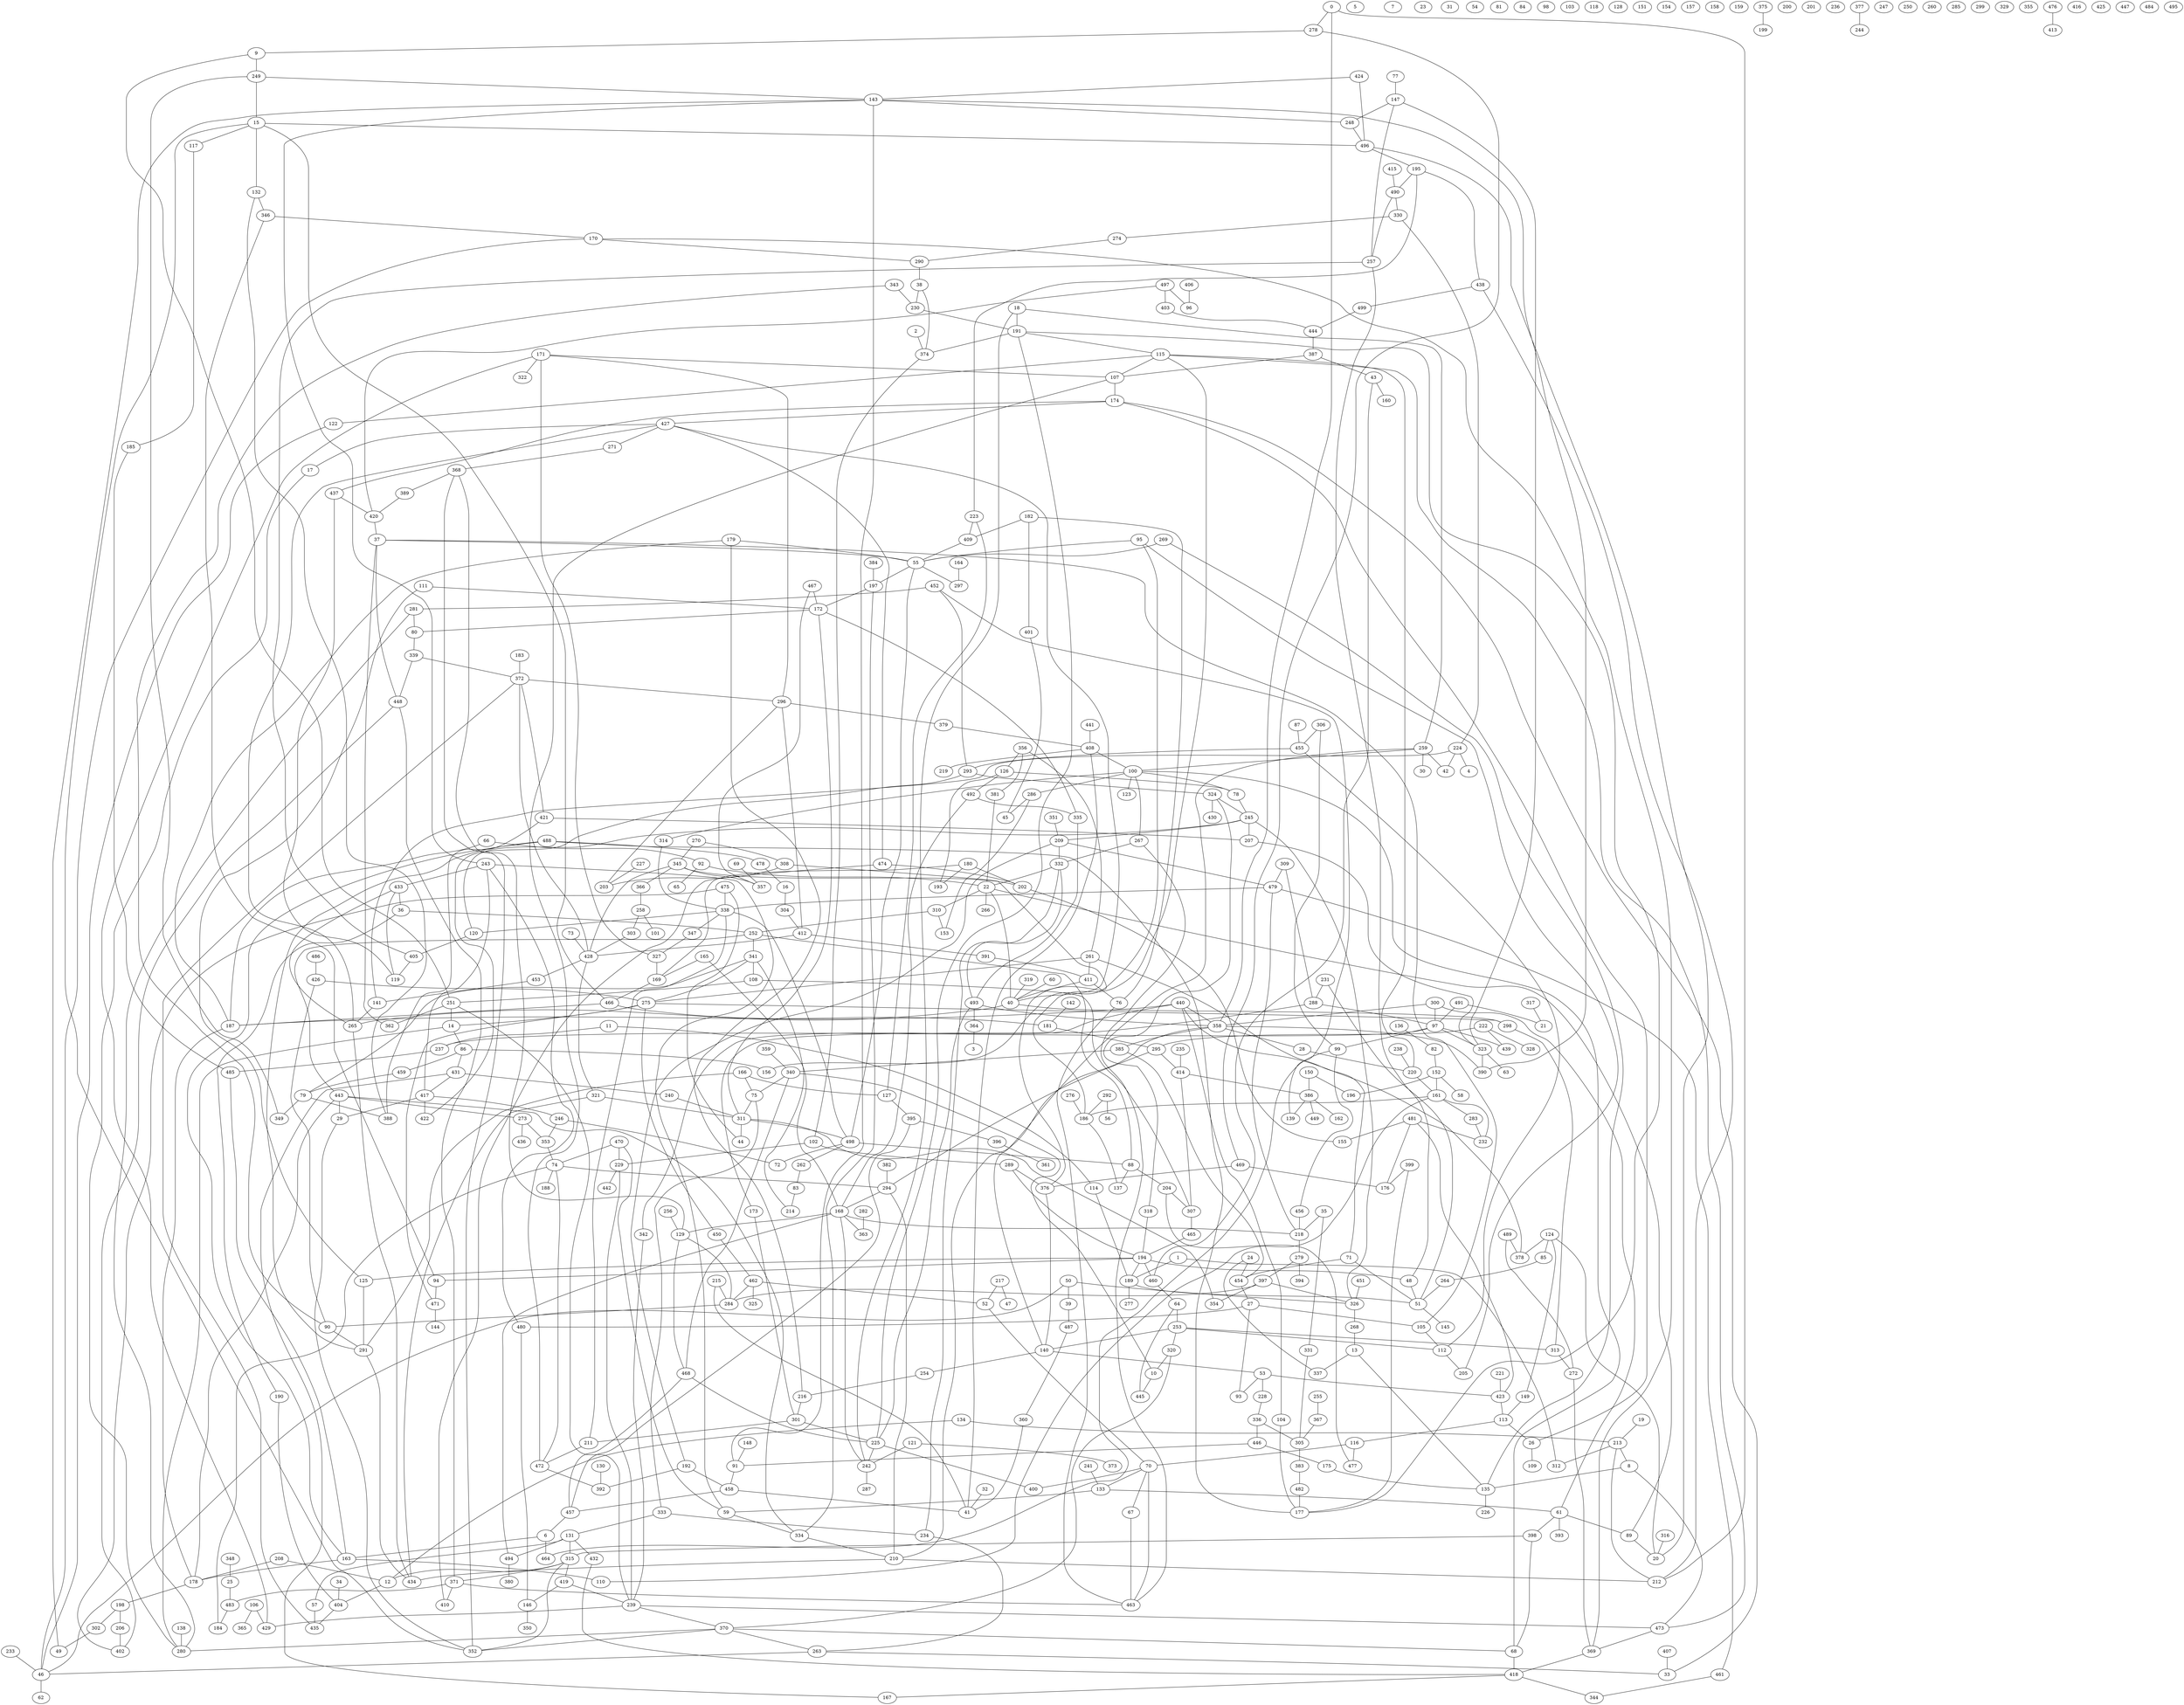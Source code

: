 graph {
	0 [label=0]
	1 [label=1]
	2 [label=2]
	3 [label=3]
	4 [label=4]
	5 [label=5]
	6 [label=6]
	7 [label=7]
	8 [label=8]
	9 [label=9]
	10 [label=10]
	11 [label=11]
	12 [label=12]
	13 [label=13]
	14 [label=14]
	15 [label=15]
	16 [label=16]
	17 [label=17]
	18 [label=18]
	19 [label=19]
	20 [label=20]
	21 [label=21]
	22 [label=22]
	23 [label=23]
	24 [label=24]
	25 [label=25]
	26 [label=26]
	27 [label=27]
	28 [label=28]
	29 [label=29]
	30 [label=30]
	31 [label=31]
	32 [label=32]
	33 [label=33]
	34 [label=34]
	35 [label=35]
	36 [label=36]
	37 [label=37]
	38 [label=38]
	39 [label=39]
	40 [label=40]
	41 [label=41]
	42 [label=42]
	43 [label=43]
	44 [label=44]
	45 [label=45]
	46 [label=46]
	47 [label=47]
	48 [label=48]
	49 [label=49]
	50 [label=50]
	51 [label=51]
	52 [label=52]
	53 [label=53]
	54 [label=54]
	55 [label=55]
	56 [label=56]
	57 [label=57]
	58 [label=58]
	59 [label=59]
	60 [label=60]
	61 [label=61]
	62 [label=62]
	63 [label=63]
	64 [label=64]
	65 [label=65]
	66 [label=66]
	67 [label=67]
	68 [label=68]
	69 [label=69]
	70 [label=70]
	71 [label=71]
	72 [label=72]
	73 [label=73]
	74 [label=74]
	75 [label=75]
	76 [label=76]
	77 [label=77]
	78 [label=78]
	79 [label=79]
	80 [label=80]
	81 [label=81]
	82 [label=82]
	83 [label=83]
	84 [label=84]
	85 [label=85]
	86 [label=86]
	87 [label=87]
	88 [label=88]
	89 [label=89]
	90 [label=90]
	91 [label=91]
	92 [label=92]
	93 [label=93]
	94 [label=94]
	95 [label=95]
	96 [label=96]
	97 [label=97]
	98 [label=98]
	99 [label=99]
	100 [label=100]
	101 [label=101]
	102 [label=102]
	103 [label=103]
	104 [label=104]
	105 [label=105]
	106 [label=106]
	107 [label=107]
	108 [label=108]
	109 [label=109]
	110 [label=110]
	111 [label=111]
	112 [label=112]
	113 [label=113]
	114 [label=114]
	115 [label=115]
	116 [label=116]
	117 [label=117]
	118 [label=118]
	119 [label=119]
	120 [label=120]
	121 [label=121]
	122 [label=122]
	123 [label=123]
	124 [label=124]
	125 [label=125]
	126 [label=126]
	127 [label=127]
	128 [label=128]
	129 [label=129]
	130 [label=130]
	131 [label=131]
	132 [label=132]
	133 [label=133]
	134 [label=134]
	135 [label=135]
	136 [label=136]
	137 [label=137]
	138 [label=138]
	139 [label=139]
	140 [label=140]
	141 [label=141]
	142 [label=142]
	143 [label=143]
	144 [label=144]
	145 [label=145]
	146 [label=146]
	147 [label=147]
	148 [label=148]
	149 [label=149]
	150 [label=150]
	151 [label=151]
	152 [label=152]
	153 [label=153]
	154 [label=154]
	155 [label=155]
	156 [label=156]
	157 [label=157]
	158 [label=158]
	159 [label=159]
	160 [label=160]
	161 [label=161]
	162 [label=162]
	163 [label=163]
	164 [label=164]
	165 [label=165]
	166 [label=166]
	167 [label=167]
	168 [label=168]
	169 [label=169]
	170 [label=170]
	171 [label=171]
	172 [label=172]
	173 [label=173]
	174 [label=174]
	175 [label=175]
	176 [label=176]
	177 [label=177]
	178 [label=178]
	179 [label=179]
	180 [label=180]
	181 [label=181]
	182 [label=182]
	183 [label=183]
	184 [label=184]
	185 [label=185]
	186 [label=186]
	187 [label=187]
	188 [label=188]
	189 [label=189]
	190 [label=190]
	191 [label=191]
	192 [label=192]
	193 [label=193]
	194 [label=194]
	195 [label=195]
	196 [label=196]
	197 [label=197]
	198 [label=198]
	199 [label=199]
	200 [label=200]
	201 [label=201]
	202 [label=202]
	203 [label=203]
	204 [label=204]
	205 [label=205]
	206 [label=206]
	207 [label=207]
	208 [label=208]
	209 [label=209]
	210 [label=210]
	211 [label=211]
	212 [label=212]
	213 [label=213]
	214 [label=214]
	215 [label=215]
	216 [label=216]
	217 [label=217]
	218 [label=218]
	219 [label=219]
	220 [label=220]
	221 [label=221]
	222 [label=222]
	223 [label=223]
	224 [label=224]
	225 [label=225]
	226 [label=226]
	227 [label=227]
	228 [label=228]
	229 [label=229]
	230 [label=230]
	231 [label=231]
	232 [label=232]
	233 [label=233]
	234 [label=234]
	235 [label=235]
	236 [label=236]
	237 [label=237]
	238 [label=238]
	239 [label=239]
	240 [label=240]
	241 [label=241]
	242 [label=242]
	243 [label=243]
	244 [label=244]
	245 [label=245]
	246 [label=246]
	247 [label=247]
	248 [label=248]
	249 [label=249]
	250 [label=250]
	251 [label=251]
	252 [label=252]
	253 [label=253]
	254 [label=254]
	255 [label=255]
	256 [label=256]
	257 [label=257]
	258 [label=258]
	259 [label=259]
	260 [label=260]
	261 [label=261]
	262 [label=262]
	263 [label=263]
	264 [label=264]
	265 [label=265]
	266 [label=266]
	267 [label=267]
	268 [label=268]
	269 [label=269]
	270 [label=270]
	271 [label=271]
	272 [label=272]
	273 [label=273]
	274 [label=274]
	275 [label=275]
	276 [label=276]
	277 [label=277]
	278 [label=278]
	279 [label=279]
	280 [label=280]
	281 [label=281]
	282 [label=282]
	283 [label=283]
	284 [label=284]
	285 [label=285]
	286 [label=286]
	287 [label=287]
	288 [label=288]
	289 [label=289]
	290 [label=290]
	291 [label=291]
	292 [label=292]
	293 [label=293]
	294 [label=294]
	295 [label=295]
	296 [label=296]
	297 [label=297]
	298 [label=298]
	299 [label=299]
	300 [label=300]
	301 [label=301]
	302 [label=302]
	303 [label=303]
	304 [label=304]
	305 [label=305]
	306 [label=306]
	307 [label=307]
	308 [label=308]
	309 [label=309]
	310 [label=310]
	311 [label=311]
	312 [label=312]
	313 [label=313]
	314 [label=314]
	315 [label=315]
	316 [label=316]
	317 [label=317]
	318 [label=318]
	319 [label=319]
	320 [label=320]
	321 [label=321]
	322 [label=322]
	323 [label=323]
	324 [label=324]
	325 [label=325]
	326 [label=326]
	327 [label=327]
	328 [label=328]
	329 [label=329]
	330 [label=330]
	331 [label=331]
	332 [label=332]
	333 [label=333]
	334 [label=334]
	335 [label=335]
	336 [label=336]
	337 [label=337]
	338 [label=338]
	339 [label=339]
	340 [label=340]
	341 [label=341]
	342 [label=342]
	343 [label=343]
	344 [label=344]
	345 [label=345]
	346 [label=346]
	347 [label=347]
	348 [label=348]
	349 [label=349]
	350 [label=350]
	351 [label=351]
	352 [label=352]
	353 [label=353]
	354 [label=354]
	355 [label=355]
	356 [label=356]
	357 [label=357]
	358 [label=358]
	359 [label=359]
	360 [label=360]
	361 [label=361]
	362 [label=362]
	363 [label=363]
	364 [label=364]
	365 [label=365]
	366 [label=366]
	367 [label=367]
	368 [label=368]
	369 [label=369]
	370 [label=370]
	371 [label=371]
	372 [label=372]
	373 [label=373]
	374 [label=374]
	375 [label=375]
	376 [label=376]
	377 [label=377]
	378 [label=378]
	379 [label=379]
	380 [label=380]
	381 [label=381]
	382 [label=382]
	383 [label=383]
	384 [label=384]
	385 [label=385]
	386 [label=386]
	387 [label=387]
	388 [label=388]
	389 [label=389]
	390 [label=390]
	391 [label=391]
	392 [label=392]
	393 [label=393]
	394 [label=394]
	395 [label=395]
	396 [label=396]
	397 [label=397]
	398 [label=398]
	399 [label=399]
	400 [label=400]
	401 [label=401]
	402 [label=402]
	403 [label=403]
	404 [label=404]
	405 [label=405]
	406 [label=406]
	407 [label=407]
	408 [label=408]
	409 [label=409]
	410 [label=410]
	411 [label=411]
	412 [label=412]
	413 [label=413]
	414 [label=414]
	415 [label=415]
	416 [label=416]
	417 [label=417]
	418 [label=418]
	419 [label=419]
	420 [label=420]
	421 [label=421]
	422 [label=422]
	423 [label=423]
	424 [label=424]
	425 [label=425]
	426 [label=426]
	427 [label=427]
	428 [label=428]
	429 [label=429]
	430 [label=430]
	431 [label=431]
	432 [label=432]
	433 [label=433]
	434 [label=434]
	435 [label=435]
	436 [label=436]
	437 [label=437]
	438 [label=438]
	439 [label=439]
	440 [label=440]
	441 [label=441]
	442 [label=442]
	443 [label=443]
	444 [label=444]
	445 [label=445]
	446 [label=446]
	447 [label=447]
	448 [label=448]
	449 [label=449]
	450 [label=450]
	451 [label=451]
	452 [label=452]
	453 [label=453]
	454 [label=454]
	455 [label=455]
	456 [label=456]
	457 [label=457]
	458 [label=458]
	459 [label=459]
	460 [label=460]
	461 [label=461]
	462 [label=462]
	463 [label=463]
	464 [label=464]
	465 [label=465]
	466 [label=466]
	467 [label=467]
	468 [label=468]
	469 [label=469]
	470 [label=470]
	471 [label=471]
	472 [label=472]
	473 [label=473]
	474 [label=474]
	475 [label=475]
	476 [label=476]
	477 [label=477]
	478 [label=478]
	479 [label=479]
	480 [label=480]
	481 [label=481]
	482 [label=482]
	483 [label=483]
	484 [label=484]
	485 [label=485]
	486 [label=486]
	487 [label=487]
	488 [label=488]
	489 [label=489]
	490 [label=490]
	491 [label=491]
	492 [label=492]
	493 [label=493]
	494 [label=494]
	495 [label=495]
	496 [label=496]
	497 [label=497]
	498 [label=498]
	499 [label=499]
	465 -- 194
	296 -- 412
	300 -- 358
	245 -- 207
	304 -- 412
	387 -- 107
	440 -- 187
	323 -- 63
	376 -- 140
	472 -- 392
	315 -- 12
	383 -- 482
	341 -- 108
	368 -- 389
	195 -- 223
	171 -- 107
	291 -- 434
	131 -- 57
	462 -- 325
	263 -- 46
	408 -- 219
	70 -- 133
	97 -- 99
	148 -- 91
	275 -- 14
	107 -- 174
	288 -- 173
	481 -- 423
	338 -- 120
	340 -- 10
	243 -- 417
	332 -- 234
	475 -- 44
	286 -- 153
	257 -- 48
	192 -- 392
	50 -- 46
	275 -- 471
	100 -- 78
	85 -- 264
	92 -- 65
	142 -- 181
	466 -- 181
	278 -- 469
	172 -- 335
	342 -- 239
	411 -- 40
	370 -- 68
	132 -- 388
	467 -- 357
	61 -- 393
	170 -- 46
	243 -- 59
	486 -- 426
	452 -- 139
	462 -- 284
	70 -- 400
	185 -- 485
	476 -- 413
	140 -- 254
	186 -- 115
	458 -- 41
	149 -- 113
	470 -- 74
	270 -- 308
	191 -- 374
	414 -- 386
	152 -- 161
	418 -- 167
	311 -- 498
	468 -- 225
	213 -- 312
	14 -- 280
	208 -- 178
	242 -- 287
	267 -- 463
	483 -- 184
	446 -- 91
	421 -- 388
	189 -- 277
	432 -- 418
	268 -- 13
	245 -- 209
	173 -- 301
	186 -- 137
	300 -- 97
	444 -- 387
	493 -- 364
	345 -- 366
	209 -- 332
	178 -- 198
	168 -- 242
	174 -- 33
	223 -- 409
	428 -- 321
	232 -- 161
	80 -- 339
	397 -- 354
	367 -- 305
	445 -- 64
	41 -- 408
	90 -- 291
	227 -- 203
	77 -- 147
	353 -- 74
	318 -- 194
	102 -- 289
	182 -- 401
	488 -- 291
	414 -- 307
	370 -- 280
	253 -- 313
	22 -- 89
	348 -- 25
	202 -- 155
	207 -- 323
	191 -- 115
	345 -- 357
	251 -- 362
	488 -- 177
	198 -- 206
	46 -- 62
	374 -- 38
	372 -- 421
	310 -- 252
	161 -- 110
	479 -- 461
	147 -- 257
	448 -- 371
	6 -- 163
	18 -- 191
	279 -- 397
	24 -- 454
	341 -- 275
	333 -- 131
	433 -- 36
	396 -- 361
	129 -- 368
	177 -- 191
	37 -- 362
	372 -- 428
	417 -- 422
	298 -- 313
	471 -- 144
	441 -- 408
	273 -- 436
	182 -- 409
	107 -- 472
	497 -- 403
	261 -- 71
	275 -- 298
	487 -- 360
	97 -- 439
	40 -- 298
	239 -- 370
	35 -- 331
	259 -- 42
	356 -- 381
	466 -- 15
	408 -- 100
	459 -- 79
	209 -- 192
	332 -- 22
	309 -- 479
	286 -- 45
	124 -- 149
	281 -- 80
	197 -- 172
	489 -- 272
	283 -- 232
	356 -- 261
	411 -- 76
	475 -- 402
	274 -- 290
	211 -- 472
	181 -- 295
	79 -- 349
	273 -- 353
	52 -- 70
	73 -- 428
	164 -- 297
	317 -- 21
	18 -- 259
	293 -- 422
	48 -- 51
	288 -- 97
	253 -- 140
	220 -- 161
	209 -- 479
	214 -- 341
	116 -- 477
	187 -- 178
	307 -- 465
	251 -- 9
	494 -- 380
	395 -- 457
	327 -- 169
	403 -- 444
	66 -- 187
	335 -- 493
	311 -- 354
	491 -- 21
	379 -- 408
	420 -- 37
	150 -- 196
	356 -- 126
	347 -- 327
	75 -- 311
	385 -- 340
	292 -- 186
	437 -- 420
	100 -- 314
	171 -- 322
	431 -- 167
	409 -- 55
	143 -- 49
	182 -- 76
	208 -- 12
	170 -- 290
	67 -- 463
	183 -- 372
	133 -- 59
	470 -- 59
	493 -- 358
	385 -- 454
	474 -- 410
	121 -- 242
	352 -- 368
	180 -- 169
	166 -- 75
	24 -- 337
	296 -- 379
	8 -- 473
	88 -- 204
	270 -- 345
	35 -- 218
	131 -- 315
	86 -- 431
	404 -- 435
	256 -- 129
	36 -- 190
	426 -- 275
	366 -- 258
	69 -- 357
	40 -- 265
	319 -- 40
	246 -- 353
	259 -- 100
	130 -- 392
	18 -- 242
	234 -- 263
	147 -- 323
	443 -- 273
	397 -- 284
	71 -- 454
	331 -- 305
	412 -- 391
	253 -- 112
	320 -- 370
	496 -- 20
	213 -- 212
	97 -- 237
	224 -- 141
	68 -- 100
	22 -- 40
	115 -- 122
	79 -- 388
	82 -- 152
	238 -- 220
	345 -- 428
	168 -- 363
	462 -- 52
	281 -- 280
	100 -- 267
	120 -- 405
	257 -- 405
	469 -- 376
	1 -- 312
	326 -- 245
	381 -- 22
	372 -- 296
	195 -- 438
	470 -- 229
	0 -- 358
	179 -- 55
	427 -- 17
	108 -- 251
	117 -- 185
	481 -- 155
	370 -- 352
	401 -- 45
	36 -- 252
	127 -- 395
	374 -- 102
	330 -- 274
	455 -- 112
	57 -- 435
	262 -- 83
	100 -- 286
	431 -- 417
	121 -- 373
	38 -- 230
	222 -- 439
	140 -- 53
	166 -- 291
	95 -- 156
	95 -- 55
	76 -- 463
	343 -- 90
	229 -- 239
	294 -- 168
	115 -- 107
	2 -- 374
	215 -- 284
	174 -- 427
	235 -- 414
	490 -- 330
	295 -- 414
	252 -- 443
	308 -- 203
	371 -- 463
	473 -- 115
	106 -- 365
	386 -- 162
	129 -- 468
	165 -- 168
	163 -- 178
	421 -- 207
	481 -- 232
	315 -- 371
	371 -- 483
	105 -- 112
	313 -- 272
	419 -- 146
	418 -- 344
	74 -- 188
	488 -- 163
	324 -- 430
	300 -- 61
	452 -- 293
	340 -- 75
	240 -- 311
	386 -- 139
	55 -- 498
	25 -- 483
	474 -- 202
	13 -- 135
	15 -- 352
	204 -- 477
	321 -- 434
	405 -- 119
	282 -- 363
	375 -- 199
	29 -- 352
	27 -- 105
	451 -- 326
	324 -- 245
	261 -- 275
	53 -- 93
	458 -- 457
	261 -- 411
	204 -- 307
	228 -- 336
	143 -- 91
	161 -- 283
	473 -- 369
	15 -- 496
	294 -- 210
	146 -- 350
	125 -- 291
	132 -- 346
	453 -- 141
	210 -- 212
	468 -- 457
	349 -- 249
	115 -- 220
	218 -- 279
	438 -- 212
	438 -- 499
	489 -- 378
	175 -- 135
	258 -- 303
	124 -- 20
	6 -- 464
	16 -- 304
	37 -- 448
	74 -- 184
	265 -- 434
	330 -- 224
	315 -- 419
	229 -- 442
	480 -- 146
	485 -- 163
	399 -- 176
	389 -- 420
	91 -- 458
	222 -- 295
	152 -- 196
	27 -- 93
	171 -- 327
	152 -- 58
	9 -- 249
	194 -- 94
	301 -- 225
	254 -- 216
	259 -- 140
	358 -- 385
	466 -- 187
	70 -- 67
	263 -- 33
	258 -- 101
	398 -- 315
	174 -- 437
	126 -- 193
	213 -- 8
	479 -- 218
	223 -- 127
	493 -- 225
	305 -- 383
	467 -- 172
	129 -- 284
	14 -- 86
	215 -- 41
	70 -- 463
	492 -- 335
	15 -- 117
	307 -- 108
	359 -- 340
	358 -- 390
	61 -- 89
	172 -- 80
	225 -- 400
	272 -- 369
	55 -- 297
	427 -- 271
	143 -- 248
	265 -- 427
	289 -- 194
	126 -- 78
	475 -- 338
	171 -- 296
	225 -- 242
	99 -- 456
	255 -- 367
	338 -- 347
	431 -- 240
	284 -- 90
	415 -- 490
	371 -- 410
	278 -- 9
	230 -- 191
	306 -- 99
	239 -- 251
	336 -- 446
	252 -- 341
	440 -- 104
	314 -- 338
	455 -- 293
	71 -- 51
	0 -- 278
	50 -- 326
	498 -- 88
	323 -- 390
	95 -- 205
	10 -- 445
	302 -- 49
	116 -- 70
	491 -- 97
	13 -- 337
	111 -- 125
	443 -- 29
	461 -- 344
	292 -- 56
	39 -- 487
	94 -- 346
	198 -- 302
	440 -- 378
	448 -- 402
	267 -- 332
	189 -- 51
	112 -- 205
	141 -- 265
	32 -- 41
	407 -- 33
	301 -- 211
	122 -- 46
	417 -- 246
	497 -- 420
	275 -- 450
	243 -- 433
	457 -- 6
	310 -- 153
	446 -- 175
	338 -- 211
	224 -- 42
	469 -- 176
	295 -- 294
	197 -- 334
	43 -- 160
	246 -- 72
	163 -- 110
	497 -- 96
	406 -- 96
	11 -- 237
	22 -- 310
	191 -- 225
	433 -- 265
	26 -- 109
	206 -- 402
	478 -- 16
	412 -- 428
	340 -- 468
	315 -- 352
	498 -- 262
	241 -- 133
	170 -- 369
	369 -- 418
	311 -- 44
	102 -- 229
	387 -- 43
	86 -- 156
	336 -- 305
	166 -- 127
	346 -- 170
	443 -- 178
	440 -- 342
	194 -- 48
	120 -- 245
	100 -- 123
	180 -- 193
	391 -- 411
	147 -- 248
	1 -- 189
	161 -- 186
	384 -- 197
	194 -- 460
	192 -- 458
	482 -- 177
	324 -- 318
	248 -- 496
	0 -- 212
	179 -- 216
	424 -- 496
	386 -- 449
	221 -- 423
	364 -- 3
	168 -- 129
	492 -- 168
	51 -- 145
	311 -- 172
	180 -- 202
	28 -- 220
	306 -- 455
	61 -- 398
	264 -- 51
	37 -- 105
	60 -- 40
	134 -- 12
	217 -- 47
	269 -- 55
	276 -- 186
	358 -- 210
	194 -- 189
	360 -- 41
	11 -- 114
	293 -- 324
	174 -- 26
	99 -- 464
	259 -- 30
	239 -- 473
	216 -- 301
	423 -- 113
	136 -- 82
	496 -- 195
	87 -- 455
	94 -- 471
	27 -- 480
	83 -- 214
	395 -- 396
	231 -- 51
	17 -- 280
	460 -- 64
	131 -- 494
	339 -- 448
	271 -- 368
	290 -- 38
	437 -- 119
	345 -- 202
	195 -- 490
	321 -- 311
	104 -- 177
	15 -- 132
	424 -- 143
	59 -- 334
	124 -- 85
	334 -- 210
	106 -- 429
	131 -- 432
	78 -- 245
	89 -- 20
	133 -- 61
	454 -- 27
	74 -- 294
	37 -- 55
	372 -- 435
	124 -- 378
	86 -- 459
	126 -- 492
	179 -- 187
	150 -- 386
	397 -- 326
	426 -- 90
	498 -- 72
	251 -- 14
	55 -- 197
	8 -- 135
	338 -- 498
	358 -- 28
	428 -- 453
	499 -- 444
	433 -- 119
	97 -- 323
	43 -- 460
	34 -- 404
	75 -- 333
	316 -- 20
	233 -- 46
	171 -- 429
	190 -- 404
	279 -- 394
	12 -- 404
	22 -- 266
	303 -- 428
	343 -- 230
	488 -- 478
	399 -- 177
	333 -- 234
	450 -- 462
	74 -- 472
	68 -- 418
	351 -- 209
	427 -- 40
	168 -- 218
	332 -- 493
	143 -- 243
	88 -- 137
	113 -- 26
	452 -- 281
	53 -- 228
	370 -- 263
	92 -- 22
	417 -- 29
	114 -- 189
	308 -- 376
	253 -- 320
	222 -- 328
	88 -- 252
	326 -- 268
	165 -- 169
	168 -- 494
	419 -- 239
	194 -- 125
	113 -- 116
	217 -- 52
	490 -- 257
	210 -- 434
	66 -- 92
	79 -- 341
	239 -- 429
	443 -- 334
	269 -- 135
	224 -- 4
	53 -- 423
	377 -- 244
	143 -- 390
	64 -- 253
	134 -- 213
	237 -- 485
	289 -- 376
	339 -- 372
	309 -- 288
	169 -- 466
	111 -- 172
	456 -- 218
	398 -- 68
	243 -- 480
	440 -- 358
	138 -- 280
	50 -- 39
	19 -- 213
	479 -- 338
	249 -- 15
	135 -- 226
	382 -- 294
	320 -- 10
	296 -- 203
	427 -- 474
	249 -- 143
	481 -- 176
	231 -- 288
}
